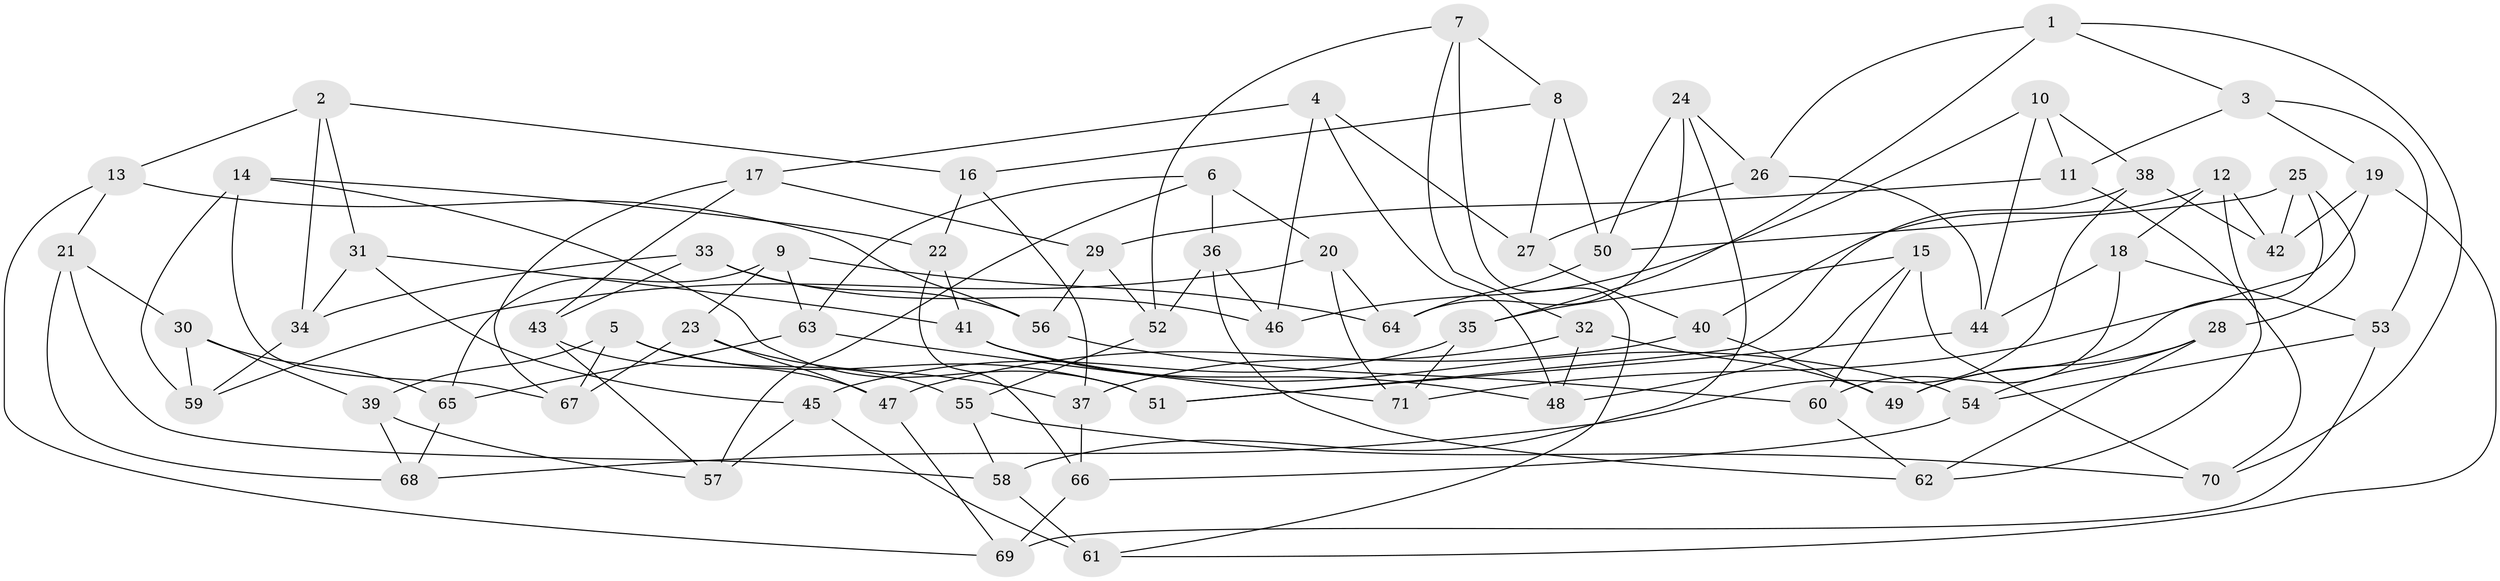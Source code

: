 // Generated by graph-tools (version 1.1) at 2025/37/03/09/25 02:37:59]
// undirected, 71 vertices, 142 edges
graph export_dot {
graph [start="1"]
  node [color=gray90,style=filled];
  1;
  2;
  3;
  4;
  5;
  6;
  7;
  8;
  9;
  10;
  11;
  12;
  13;
  14;
  15;
  16;
  17;
  18;
  19;
  20;
  21;
  22;
  23;
  24;
  25;
  26;
  27;
  28;
  29;
  30;
  31;
  32;
  33;
  34;
  35;
  36;
  37;
  38;
  39;
  40;
  41;
  42;
  43;
  44;
  45;
  46;
  47;
  48;
  49;
  50;
  51;
  52;
  53;
  54;
  55;
  56;
  57;
  58;
  59;
  60;
  61;
  62;
  63;
  64;
  65;
  66;
  67;
  68;
  69;
  70;
  71;
  1 -- 35;
  1 -- 70;
  1 -- 26;
  1 -- 3;
  2 -- 16;
  2 -- 13;
  2 -- 34;
  2 -- 31;
  3 -- 11;
  3 -- 53;
  3 -- 19;
  4 -- 17;
  4 -- 46;
  4 -- 27;
  4 -- 48;
  5 -- 55;
  5 -- 39;
  5 -- 51;
  5 -- 67;
  6 -- 63;
  6 -- 57;
  6 -- 20;
  6 -- 36;
  7 -- 61;
  7 -- 32;
  7 -- 52;
  7 -- 8;
  8 -- 16;
  8 -- 27;
  8 -- 50;
  9 -- 63;
  9 -- 23;
  9 -- 65;
  9 -- 64;
  10 -- 11;
  10 -- 38;
  10 -- 44;
  10 -- 46;
  11 -- 70;
  11 -- 29;
  12 -- 62;
  12 -- 40;
  12 -- 42;
  12 -- 18;
  13 -- 56;
  13 -- 21;
  13 -- 69;
  14 -- 22;
  14 -- 59;
  14 -- 67;
  14 -- 51;
  15 -- 48;
  15 -- 60;
  15 -- 35;
  15 -- 70;
  16 -- 22;
  16 -- 37;
  17 -- 43;
  17 -- 67;
  17 -- 29;
  18 -- 60;
  18 -- 53;
  18 -- 44;
  19 -- 42;
  19 -- 71;
  19 -- 61;
  20 -- 59;
  20 -- 71;
  20 -- 64;
  21 -- 30;
  21 -- 58;
  21 -- 68;
  22 -- 66;
  22 -- 41;
  23 -- 37;
  23 -- 67;
  23 -- 47;
  24 -- 26;
  24 -- 64;
  24 -- 50;
  24 -- 58;
  25 -- 28;
  25 -- 50;
  25 -- 49;
  25 -- 42;
  26 -- 44;
  26 -- 27;
  27 -- 40;
  28 -- 54;
  28 -- 49;
  28 -- 62;
  29 -- 52;
  29 -- 56;
  30 -- 39;
  30 -- 65;
  30 -- 59;
  31 -- 34;
  31 -- 41;
  31 -- 45;
  32 -- 49;
  32 -- 37;
  32 -- 48;
  33 -- 43;
  33 -- 56;
  33 -- 46;
  33 -- 34;
  34 -- 59;
  35 -- 71;
  35 -- 45;
  36 -- 46;
  36 -- 62;
  36 -- 52;
  37 -- 66;
  38 -- 51;
  38 -- 68;
  38 -- 42;
  39 -- 68;
  39 -- 57;
  40 -- 47;
  40 -- 49;
  41 -- 54;
  41 -- 48;
  43 -- 47;
  43 -- 57;
  44 -- 51;
  45 -- 57;
  45 -- 61;
  47 -- 69;
  50 -- 64;
  52 -- 55;
  53 -- 54;
  53 -- 69;
  54 -- 66;
  55 -- 58;
  55 -- 70;
  56 -- 60;
  58 -- 61;
  60 -- 62;
  63 -- 65;
  63 -- 71;
  65 -- 68;
  66 -- 69;
}
